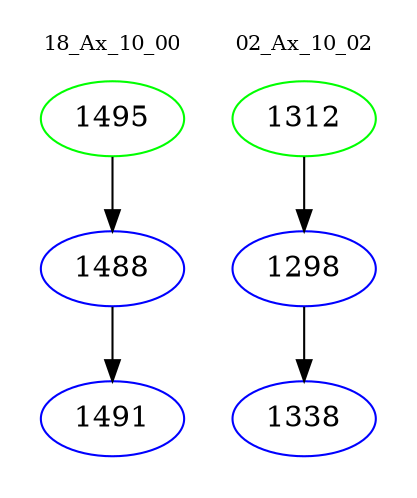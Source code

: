 digraph{
subgraph cluster_0 {
color = white
label = "18_Ax_10_00";
fontsize=10;
T0_1495 [label="1495", color="green"]
T0_1495 -> T0_1488 [color="black"]
T0_1488 [label="1488", color="blue"]
T0_1488 -> T0_1491 [color="black"]
T0_1491 [label="1491", color="blue"]
}
subgraph cluster_1 {
color = white
label = "02_Ax_10_02";
fontsize=10;
T1_1312 [label="1312", color="green"]
T1_1312 -> T1_1298 [color="black"]
T1_1298 [label="1298", color="blue"]
T1_1298 -> T1_1338 [color="black"]
T1_1338 [label="1338", color="blue"]
}
}
